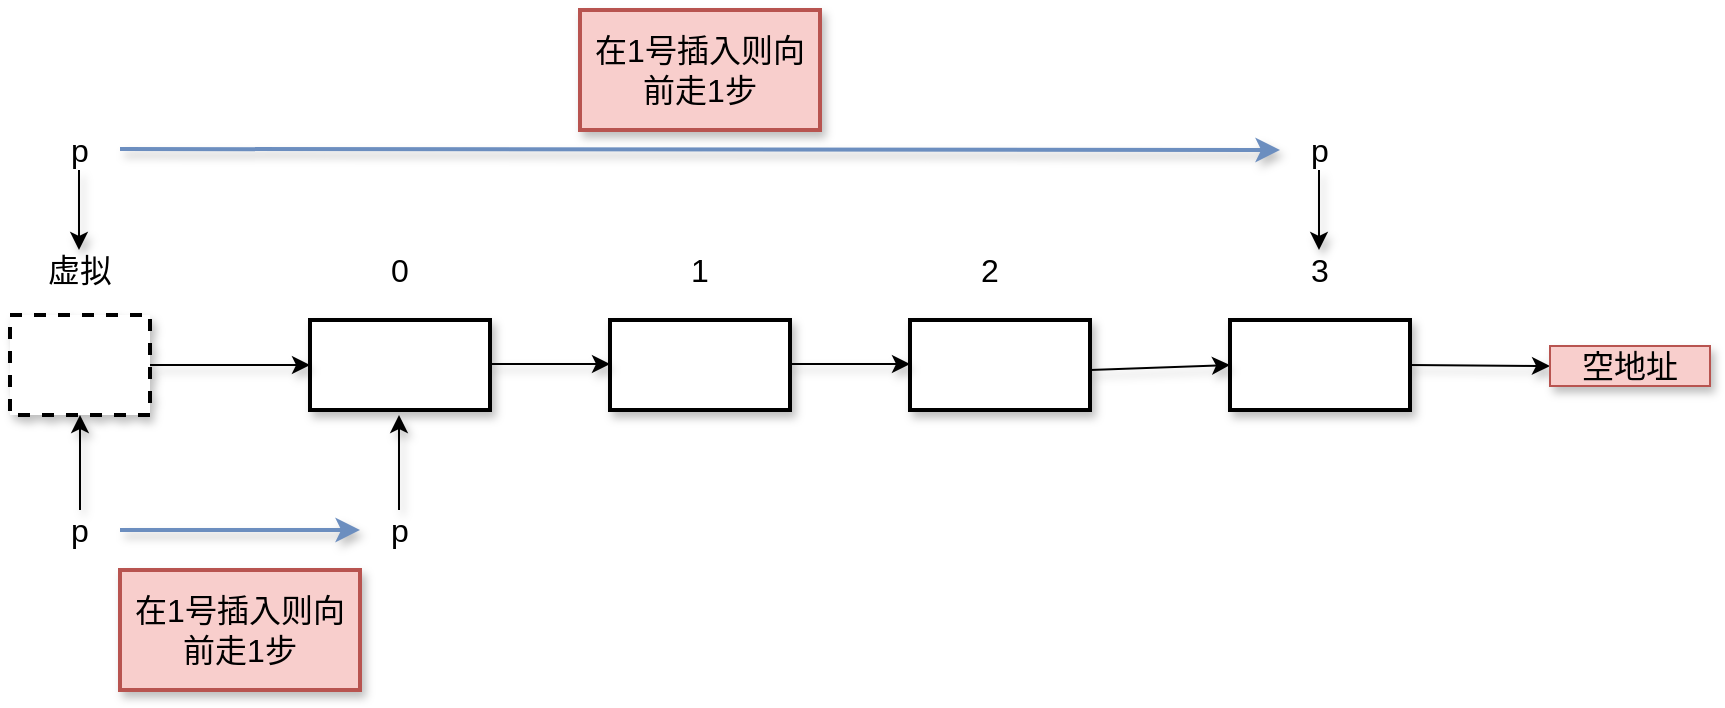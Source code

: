 <mxfile version="13.6.6" type="device"><diagram id="1fiHAsnofb1cZMa_0bJm" name="第 1 页"><mxGraphModel dx="1422" dy="713" grid="1" gridSize="10" guides="1" tooltips="1" connect="1" arrows="1" fold="1" page="1" pageScale="1" pageWidth="827" pageHeight="1169" math="0" shadow="0"><root><mxCell id="0"/><mxCell id="1" parent="0"/><mxCell id="mu1fDHJv539vgIQifUvJ-1" value="" style="rounded=0;whiteSpace=wrap;html=1;dashed=1;strokeWidth=2;fontSize=16;shadow=1;" vertex="1" parent="1"><mxGeometry x="90" y="252.5" width="70" height="50" as="geometry"/></mxCell><mxCell id="mu1fDHJv539vgIQifUvJ-2" value="" style="rounded=0;whiteSpace=wrap;html=1;strokeWidth=2;fontSize=16;shadow=1;" vertex="1" parent="1"><mxGeometry x="240" y="255" width="90" height="45" as="geometry"/></mxCell><mxCell id="mu1fDHJv539vgIQifUvJ-3" value="" style="rounded=0;whiteSpace=wrap;html=1;strokeWidth=2;fontSize=16;shadow=1;" vertex="1" parent="1"><mxGeometry x="390" y="255" width="90" height="45" as="geometry"/></mxCell><mxCell id="mu1fDHJv539vgIQifUvJ-4" value="" style="rounded=0;whiteSpace=wrap;html=1;strokeWidth=2;fontStyle=1;fontSize=16;shadow=1;" vertex="1" parent="1"><mxGeometry x="540" y="255" width="90" height="45" as="geometry"/></mxCell><mxCell id="mu1fDHJv539vgIQifUvJ-5" value="" style="rounded=0;whiteSpace=wrap;html=1;strokeWidth=2;fontStyle=1;fontSize=16;shadow=1;" vertex="1" parent="1"><mxGeometry x="700" y="255" width="90" height="45" as="geometry"/></mxCell><mxCell id="mu1fDHJv539vgIQifUvJ-6" value="虚拟" style="text;html=1;strokeColor=none;fillColor=none;align=center;verticalAlign=middle;whiteSpace=wrap;rounded=0;fontSize=16;shadow=1;" vertex="1" parent="1"><mxGeometry x="105" y="220" width="40" height="20" as="geometry"/></mxCell><mxCell id="mu1fDHJv539vgIQifUvJ-8" value="p" style="text;html=1;strokeColor=none;fillColor=none;align=center;verticalAlign=middle;whiteSpace=wrap;rounded=0;fontSize=16;shadow=1;" vertex="1" parent="1"><mxGeometry x="105" y="160" width="40" height="20" as="geometry"/></mxCell><mxCell id="mu1fDHJv539vgIQifUvJ-9" value="0" style="text;html=1;strokeColor=none;fillColor=none;align=center;verticalAlign=middle;whiteSpace=wrap;rounded=0;fontSize=16;shadow=1;" vertex="1" parent="1"><mxGeometry x="265" y="220" width="40" height="20" as="geometry"/></mxCell><mxCell id="mu1fDHJv539vgIQifUvJ-10" value="1" style="text;html=1;strokeColor=none;fillColor=none;align=center;verticalAlign=middle;whiteSpace=wrap;rounded=0;fontSize=16;shadow=1;" vertex="1" parent="1"><mxGeometry x="415" y="220" width="40" height="20" as="geometry"/></mxCell><mxCell id="mu1fDHJv539vgIQifUvJ-11" value="2" style="text;html=1;strokeColor=none;fillColor=none;align=center;verticalAlign=middle;whiteSpace=wrap;rounded=0;fontSize=16;shadow=1;" vertex="1" parent="1"><mxGeometry x="560" y="220" width="40" height="20" as="geometry"/></mxCell><mxCell id="mu1fDHJv539vgIQifUvJ-12" value="3" style="text;html=1;strokeColor=none;fillColor=none;align=center;verticalAlign=middle;whiteSpace=wrap;rounded=0;fontSize=16;shadow=1;" vertex="1" parent="1"><mxGeometry x="725" y="220" width="40" height="20" as="geometry"/></mxCell><mxCell id="mu1fDHJv539vgIQifUvJ-14" value="p" style="text;html=1;strokeColor=none;fillColor=none;align=center;verticalAlign=middle;whiteSpace=wrap;rounded=0;fontSize=16;shadow=1;" vertex="1" parent="1"><mxGeometry x="725" y="160" width="40" height="20" as="geometry"/></mxCell><mxCell id="mu1fDHJv539vgIQifUvJ-15" value="" style="endArrow=classic;html=1;fontSize=16;shadow=1;" edge="1" parent="1"><mxGeometry width="50" height="50" relative="1" as="geometry"><mxPoint x="124.5" y="180" as="sourcePoint"/><mxPoint x="124.5" y="220" as="targetPoint"/></mxGeometry></mxCell><mxCell id="mu1fDHJv539vgIQifUvJ-17" value="" style="endArrow=classic;html=1;fontSize=16;shadow=1;" edge="1" parent="1"><mxGeometry width="50" height="50" relative="1" as="geometry"><mxPoint x="744.5" y="180" as="sourcePoint"/><mxPoint x="744.5" y="220" as="targetPoint"/></mxGeometry></mxCell><mxCell id="mu1fDHJv539vgIQifUvJ-18" value="" style="endArrow=classic;html=1;fontSize=16;entryX=0.5;entryY=1;entryDx=0;entryDy=0;shadow=1;" edge="1" parent="1" target="mu1fDHJv539vgIQifUvJ-1"><mxGeometry width="50" height="50" relative="1" as="geometry"><mxPoint x="125" y="350" as="sourcePoint"/><mxPoint x="160" y="310" as="targetPoint"/></mxGeometry></mxCell><mxCell id="mu1fDHJv539vgIQifUvJ-19" value="p" style="text;html=1;strokeColor=none;fillColor=none;align=center;verticalAlign=middle;whiteSpace=wrap;rounded=0;fontSize=16;shadow=1;" vertex="1" parent="1"><mxGeometry x="105" y="350" width="40" height="20" as="geometry"/></mxCell><mxCell id="mu1fDHJv539vgIQifUvJ-20" value="" style="endArrow=classic;html=1;fontSize=16;entryX=0.5;entryY=1;entryDx=0;entryDy=0;shadow=1;" edge="1" parent="1"><mxGeometry width="50" height="50" relative="1" as="geometry"><mxPoint x="284.5" y="350" as="sourcePoint"/><mxPoint x="284.5" y="302.5" as="targetPoint"/></mxGeometry></mxCell><mxCell id="mu1fDHJv539vgIQifUvJ-21" value="p" style="text;html=1;strokeColor=none;fillColor=none;align=center;verticalAlign=middle;whiteSpace=wrap;rounded=0;fontSize=16;shadow=1;" vertex="1" parent="1"><mxGeometry x="265" y="350" width="40" height="20" as="geometry"/></mxCell><mxCell id="mu1fDHJv539vgIQifUvJ-22" value="" style="endArrow=classic;html=1;fontSize=16;exitX=1;exitY=0.5;exitDx=0;exitDy=0;entryX=0;entryY=0.5;entryDx=0;entryDy=0;shadow=1;strokeWidth=2;fillColor=#dae8fc;strokeColor=#6c8ebf;" edge="1" parent="1" source="mu1fDHJv539vgIQifUvJ-19" target="mu1fDHJv539vgIQifUvJ-21"><mxGeometry width="50" height="50" relative="1" as="geometry"><mxPoint x="160" y="370" as="sourcePoint"/><mxPoint x="210" y="320" as="targetPoint"/></mxGeometry></mxCell><mxCell id="mu1fDHJv539vgIQifUvJ-23" value="在1号插入则向前走1步" style="rounded=0;whiteSpace=wrap;html=1;strokeWidth=2;fontSize=16;fillColor=#f8cecc;strokeColor=#b85450;shadow=1;" vertex="1" parent="1"><mxGeometry x="145" y="380" width="120" height="60" as="geometry"/></mxCell><mxCell id="mu1fDHJv539vgIQifUvJ-24" value="在1号插入则向前走1步" style="rounded=0;whiteSpace=wrap;html=1;strokeWidth=2;fontSize=16;fillColor=#f8cecc;strokeColor=#b85450;shadow=1;" vertex="1" parent="1"><mxGeometry x="375" y="100" width="120" height="60" as="geometry"/></mxCell><mxCell id="mu1fDHJv539vgIQifUvJ-25" value="" style="endArrow=classic;html=1;fontSize=16;exitX=1;exitY=0.5;exitDx=0;exitDy=0;entryX=0;entryY=0.5;entryDx=0;entryDy=0;shadow=1;strokeWidth=2;fillColor=#dae8fc;strokeColor=#6c8ebf;" edge="1" parent="1" target="mu1fDHJv539vgIQifUvJ-14"><mxGeometry width="50" height="50" relative="1" as="geometry"><mxPoint x="145" y="169.5" as="sourcePoint"/><mxPoint x="265" y="169.5" as="targetPoint"/></mxGeometry></mxCell><mxCell id="mu1fDHJv539vgIQifUvJ-26" value="" style="endArrow=classic;html=1;shadow=1;fontSize=16;exitX=1;exitY=0.5;exitDx=0;exitDy=0;entryX=0;entryY=0.5;entryDx=0;entryDy=0;" edge="1" parent="1" source="mu1fDHJv539vgIQifUvJ-1" target="mu1fDHJv539vgIQifUvJ-2"><mxGeometry width="50" height="50" relative="1" as="geometry"><mxPoint x="170" y="300" as="sourcePoint"/><mxPoint x="220" y="250" as="targetPoint"/></mxGeometry></mxCell><mxCell id="mu1fDHJv539vgIQifUvJ-27" value="" style="endArrow=classic;html=1;shadow=1;fontSize=16;exitX=1;exitY=0.5;exitDx=0;exitDy=0;" edge="1" parent="1"><mxGeometry width="50" height="50" relative="1" as="geometry"><mxPoint x="330" y="277" as="sourcePoint"/><mxPoint x="390" y="277" as="targetPoint"/></mxGeometry></mxCell><mxCell id="mu1fDHJv539vgIQifUvJ-28" value="" style="endArrow=classic;html=1;shadow=1;fontSize=16;exitX=1;exitY=0.5;exitDx=0;exitDy=0;" edge="1" parent="1"><mxGeometry width="50" height="50" relative="1" as="geometry"><mxPoint x="480" y="277" as="sourcePoint"/><mxPoint x="540" y="277" as="targetPoint"/></mxGeometry></mxCell><mxCell id="mu1fDHJv539vgIQifUvJ-29" value="" style="endArrow=classic;html=1;shadow=1;fontSize=16;exitX=1;exitY=0.5;exitDx=0;exitDy=0;entryX=0;entryY=0.5;entryDx=0;entryDy=0;" edge="1" parent="1" target="mu1fDHJv539vgIQifUvJ-5"><mxGeometry width="50" height="50" relative="1" as="geometry"><mxPoint x="630" y="280" as="sourcePoint"/><mxPoint x="700" y="278" as="targetPoint"/></mxGeometry></mxCell><mxCell id="mu1fDHJv539vgIQifUvJ-31" value="" style="endArrow=classic;html=1;shadow=1;strokeWidth=1;fontSize=16;exitX=1;exitY=0.5;exitDx=0;exitDy=0;" edge="1" parent="1" source="mu1fDHJv539vgIQifUvJ-5"><mxGeometry width="50" height="50" relative="1" as="geometry"><mxPoint x="840" y="310" as="sourcePoint"/><mxPoint x="860" y="278" as="targetPoint"/></mxGeometry></mxCell><mxCell id="mu1fDHJv539vgIQifUvJ-33" value="空地址" style="text;html=1;strokeColor=#b85450;fillColor=#f8cecc;align=center;verticalAlign=middle;whiteSpace=wrap;rounded=0;shadow=1;fontSize=16;" vertex="1" parent="1"><mxGeometry x="860" y="268" width="80" height="20" as="geometry"/></mxCell></root></mxGraphModel></diagram></mxfile>